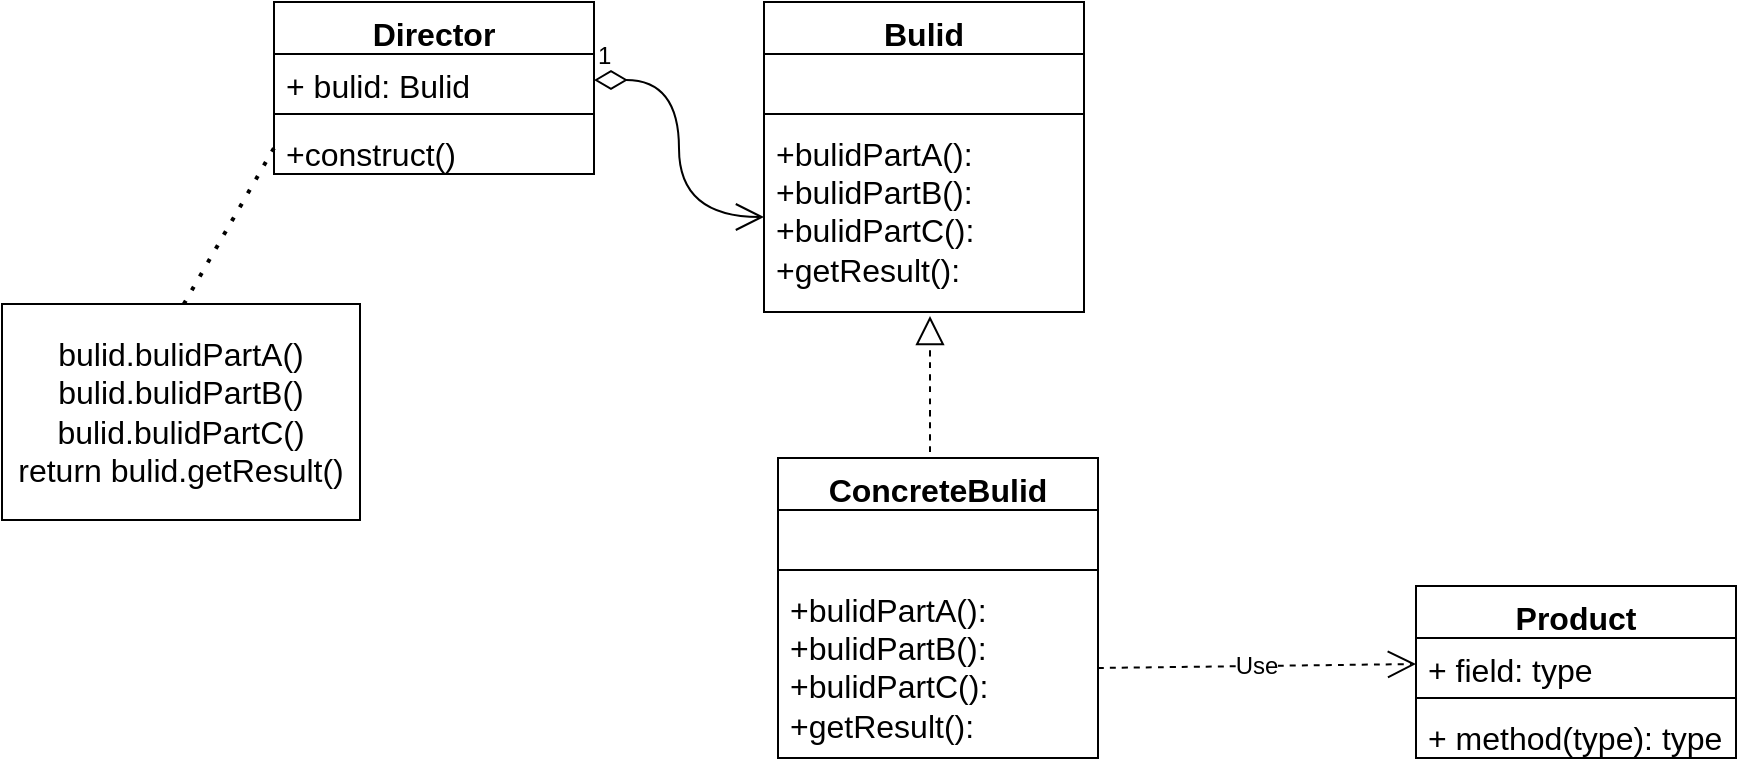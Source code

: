 <mxfile version="21.6.9" type="github">
  <diagram name="第 1 页" id="Hl7dmh0yaYMi0r4JQ7Ox">
    <mxGraphModel dx="2016" dy="1167" grid="0" gridSize="10" guides="1" tooltips="1" connect="1" arrows="1" fold="1" page="0" pageScale="1" pageWidth="827" pageHeight="1169" background="none" math="0" shadow="0">
      <root>
        <mxCell id="0" />
        <mxCell id="1" parent="0" />
        <mxCell id="RNOW4N65Pk4G1KGDNjwt-1" value="Director" style="swimlane;fontStyle=1;align=center;verticalAlign=top;childLayout=stackLayout;horizontal=1;startSize=26;horizontalStack=0;resizeParent=1;resizeParentMax=0;resizeLast=0;collapsible=1;marginBottom=0;whiteSpace=wrap;html=1;fontSize=16;" vertex="1" parent="1">
          <mxGeometry x="-582" y="-310" width="160" height="86" as="geometry" />
        </mxCell>
        <mxCell id="RNOW4N65Pk4G1KGDNjwt-2" value="+ bulid: Bulid" style="text;strokeColor=none;fillColor=none;align=left;verticalAlign=top;spacingLeft=4;spacingRight=4;overflow=hidden;rotatable=0;points=[[0,0.5],[1,0.5]];portConstraint=eastwest;whiteSpace=wrap;html=1;fontSize=16;" vertex="1" parent="RNOW4N65Pk4G1KGDNjwt-1">
          <mxGeometry y="26" width="160" height="26" as="geometry" />
        </mxCell>
        <mxCell id="RNOW4N65Pk4G1KGDNjwt-3" value="" style="line;strokeWidth=1;fillColor=none;align=left;verticalAlign=middle;spacingTop=-1;spacingLeft=3;spacingRight=3;rotatable=0;labelPosition=right;points=[];portConstraint=eastwest;strokeColor=inherit;fontSize=16;" vertex="1" parent="RNOW4N65Pk4G1KGDNjwt-1">
          <mxGeometry y="52" width="160" height="8" as="geometry" />
        </mxCell>
        <mxCell id="RNOW4N65Pk4G1KGDNjwt-4" value="+construct()" style="text;strokeColor=none;fillColor=none;align=left;verticalAlign=top;spacingLeft=4;spacingRight=4;overflow=hidden;rotatable=0;points=[[0,0.5],[1,0.5]];portConstraint=eastwest;whiteSpace=wrap;html=1;fontSize=16;" vertex="1" parent="RNOW4N65Pk4G1KGDNjwt-1">
          <mxGeometry y="60" width="160" height="26" as="geometry" />
        </mxCell>
        <mxCell id="RNOW4N65Pk4G1KGDNjwt-5" value="Bulid" style="swimlane;fontStyle=1;align=center;verticalAlign=top;childLayout=stackLayout;horizontal=1;startSize=26;horizontalStack=0;resizeParent=1;resizeParentMax=0;resizeLast=0;collapsible=1;marginBottom=0;whiteSpace=wrap;html=1;fontSize=16;" vertex="1" parent="1">
          <mxGeometry x="-337" y="-310" width="160" height="155" as="geometry" />
        </mxCell>
        <mxCell id="RNOW4N65Pk4G1KGDNjwt-6" value="&amp;nbsp;" style="text;strokeColor=none;fillColor=none;align=left;verticalAlign=top;spacingLeft=4;spacingRight=4;overflow=hidden;rotatable=0;points=[[0,0.5],[1,0.5]];portConstraint=eastwest;whiteSpace=wrap;html=1;fontSize=16;" vertex="1" parent="RNOW4N65Pk4G1KGDNjwt-5">
          <mxGeometry y="26" width="160" height="26" as="geometry" />
        </mxCell>
        <mxCell id="RNOW4N65Pk4G1KGDNjwt-7" value="" style="line;strokeWidth=1;fillColor=none;align=left;verticalAlign=middle;spacingTop=-1;spacingLeft=3;spacingRight=3;rotatable=0;labelPosition=right;points=[];portConstraint=eastwest;strokeColor=inherit;fontSize=16;" vertex="1" parent="RNOW4N65Pk4G1KGDNjwt-5">
          <mxGeometry y="52" width="160" height="8" as="geometry" />
        </mxCell>
        <mxCell id="RNOW4N65Pk4G1KGDNjwt-8" value="+bulidPartA():&amp;nbsp;&lt;br&gt;+bulidPartB():&amp;nbsp;&lt;br&gt;+bulidPartC():&lt;br&gt;+getResult():&amp;nbsp;&amp;nbsp;" style="text;strokeColor=none;fillColor=none;align=left;verticalAlign=top;spacingLeft=4;spacingRight=4;overflow=hidden;rotatable=0;points=[[0,0.5],[1,0.5]];portConstraint=eastwest;whiteSpace=wrap;html=1;fontSize=16;" vertex="1" parent="RNOW4N65Pk4G1KGDNjwt-5">
          <mxGeometry y="60" width="160" height="95" as="geometry" />
        </mxCell>
        <mxCell id="RNOW4N65Pk4G1KGDNjwt-9" value="ConcreteBulid" style="swimlane;fontStyle=1;align=center;verticalAlign=top;childLayout=stackLayout;horizontal=1;startSize=26;horizontalStack=0;resizeParent=1;resizeParentMax=0;resizeLast=0;collapsible=1;marginBottom=0;whiteSpace=wrap;html=1;fontSize=16;" vertex="1" parent="1">
          <mxGeometry x="-330" y="-82" width="160" height="150" as="geometry" />
        </mxCell>
        <mxCell id="RNOW4N65Pk4G1KGDNjwt-10" value="&amp;nbsp;" style="text;strokeColor=none;fillColor=none;align=left;verticalAlign=top;spacingLeft=4;spacingRight=4;overflow=hidden;rotatable=0;points=[[0,0.5],[1,0.5]];portConstraint=eastwest;whiteSpace=wrap;html=1;fontSize=16;" vertex="1" parent="RNOW4N65Pk4G1KGDNjwt-9">
          <mxGeometry y="26" width="160" height="26" as="geometry" />
        </mxCell>
        <mxCell id="RNOW4N65Pk4G1KGDNjwt-11" value="" style="line;strokeWidth=1;fillColor=none;align=left;verticalAlign=middle;spacingTop=-1;spacingLeft=3;spacingRight=3;rotatable=0;labelPosition=right;points=[];portConstraint=eastwest;strokeColor=inherit;fontSize=16;" vertex="1" parent="RNOW4N65Pk4G1KGDNjwt-9">
          <mxGeometry y="52" width="160" height="8" as="geometry" />
        </mxCell>
        <mxCell id="RNOW4N65Pk4G1KGDNjwt-12" value="+bulidPartA():&amp;nbsp;&lt;br style=&quot;border-color: var(--border-color);&quot;&gt;+bulidPartB():&amp;nbsp;&lt;br style=&quot;border-color: var(--border-color);&quot;&gt;+bulidPartC():&lt;br style=&quot;border-color: var(--border-color);&quot;&gt;+getResult():&amp;nbsp;&amp;nbsp;" style="text;strokeColor=none;fillColor=none;align=left;verticalAlign=top;spacingLeft=4;spacingRight=4;overflow=hidden;rotatable=0;points=[[0,0.5],[1,0.5]];portConstraint=eastwest;whiteSpace=wrap;html=1;fontSize=16;" vertex="1" parent="RNOW4N65Pk4G1KGDNjwt-9">
          <mxGeometry y="60" width="160" height="90" as="geometry" />
        </mxCell>
        <mxCell id="RNOW4N65Pk4G1KGDNjwt-13" value="Product" style="swimlane;fontStyle=1;align=center;verticalAlign=top;childLayout=stackLayout;horizontal=1;startSize=26;horizontalStack=0;resizeParent=1;resizeParentMax=0;resizeLast=0;collapsible=1;marginBottom=0;whiteSpace=wrap;html=1;fontSize=16;" vertex="1" parent="1">
          <mxGeometry x="-11" y="-18" width="160" height="86" as="geometry" />
        </mxCell>
        <mxCell id="RNOW4N65Pk4G1KGDNjwt-14" value="+ field: type" style="text;strokeColor=none;fillColor=none;align=left;verticalAlign=top;spacingLeft=4;spacingRight=4;overflow=hidden;rotatable=0;points=[[0,0.5],[1,0.5]];portConstraint=eastwest;whiteSpace=wrap;html=1;fontSize=16;" vertex="1" parent="RNOW4N65Pk4G1KGDNjwt-13">
          <mxGeometry y="26" width="160" height="26" as="geometry" />
        </mxCell>
        <mxCell id="RNOW4N65Pk4G1KGDNjwt-15" value="" style="line;strokeWidth=1;fillColor=none;align=left;verticalAlign=middle;spacingTop=-1;spacingLeft=3;spacingRight=3;rotatable=0;labelPosition=right;points=[];portConstraint=eastwest;strokeColor=inherit;fontSize=16;" vertex="1" parent="RNOW4N65Pk4G1KGDNjwt-13">
          <mxGeometry y="52" width="160" height="8" as="geometry" />
        </mxCell>
        <mxCell id="RNOW4N65Pk4G1KGDNjwt-16" value="+ method(type): type" style="text;strokeColor=none;fillColor=none;align=left;verticalAlign=top;spacingLeft=4;spacingRight=4;overflow=hidden;rotatable=0;points=[[0,0.5],[1,0.5]];portConstraint=eastwest;whiteSpace=wrap;html=1;fontSize=16;" vertex="1" parent="RNOW4N65Pk4G1KGDNjwt-13">
          <mxGeometry y="60" width="160" height="26" as="geometry" />
        </mxCell>
        <mxCell id="RNOW4N65Pk4G1KGDNjwt-18" value="" style="endArrow=none;dashed=1;html=1;dashPattern=1 3;strokeWidth=2;rounded=0;fontSize=12;startSize=8;endSize=8;curved=1;entryX=0;entryY=0.5;entryDx=0;entryDy=0;exitX=0.508;exitY=0;exitDx=0;exitDy=0;exitPerimeter=0;" edge="1" parent="1" source="RNOW4N65Pk4G1KGDNjwt-19" target="RNOW4N65Pk4G1KGDNjwt-4">
          <mxGeometry width="50" height="50" relative="1" as="geometry">
            <mxPoint x="-619" y="-147" as="sourcePoint" />
            <mxPoint x="-303" y="-197" as="targetPoint" />
          </mxGeometry>
        </mxCell>
        <mxCell id="RNOW4N65Pk4G1KGDNjwt-19" value="bulid.bulidPartA()&lt;br&gt;bulid.bulidPartB()&lt;br&gt;bulid.bulidPartC()&lt;br&gt;return bulid.getResult()" style="rounded=0;whiteSpace=wrap;html=1;fontSize=16;" vertex="1" parent="1">
          <mxGeometry x="-718" y="-159" width="179" height="108" as="geometry" />
        </mxCell>
        <mxCell id="RNOW4N65Pk4G1KGDNjwt-20" value="1" style="endArrow=open;html=1;endSize=12;startArrow=diamondThin;startSize=14;startFill=0;edgeStyle=orthogonalEdgeStyle;align=left;verticalAlign=bottom;rounded=0;fontSize=12;curved=1;exitX=1;exitY=0.5;exitDx=0;exitDy=0;entryX=0;entryY=0.5;entryDx=0;entryDy=0;" edge="1" parent="1" source="RNOW4N65Pk4G1KGDNjwt-2" target="RNOW4N65Pk4G1KGDNjwt-8">
          <mxGeometry x="-1" y="3" relative="1" as="geometry">
            <mxPoint x="-408" y="-172" as="sourcePoint" />
            <mxPoint x="-248" y="-172" as="targetPoint" />
          </mxGeometry>
        </mxCell>
        <mxCell id="RNOW4N65Pk4G1KGDNjwt-21" value="" style="endArrow=block;dashed=1;endFill=0;endSize=12;html=1;rounded=0;fontSize=12;curved=1;" edge="1" parent="1">
          <mxGeometry width="160" relative="1" as="geometry">
            <mxPoint x="-254" y="-85" as="sourcePoint" />
            <mxPoint x="-254" y="-153" as="targetPoint" />
          </mxGeometry>
        </mxCell>
        <mxCell id="RNOW4N65Pk4G1KGDNjwt-26" value="Use" style="endArrow=open;endSize=12;dashed=1;html=1;rounded=0;fontSize=12;curved=1;entryX=0;entryY=0.5;entryDx=0;entryDy=0;exitX=1;exitY=0.5;exitDx=0;exitDy=0;" edge="1" parent="1" source="RNOW4N65Pk4G1KGDNjwt-12" target="RNOW4N65Pk4G1KGDNjwt-14">
          <mxGeometry width="160" relative="1" as="geometry">
            <mxPoint x="-328" y="-136" as="sourcePoint" />
            <mxPoint x="-168" y="-136" as="targetPoint" />
          </mxGeometry>
        </mxCell>
      </root>
    </mxGraphModel>
  </diagram>
</mxfile>
